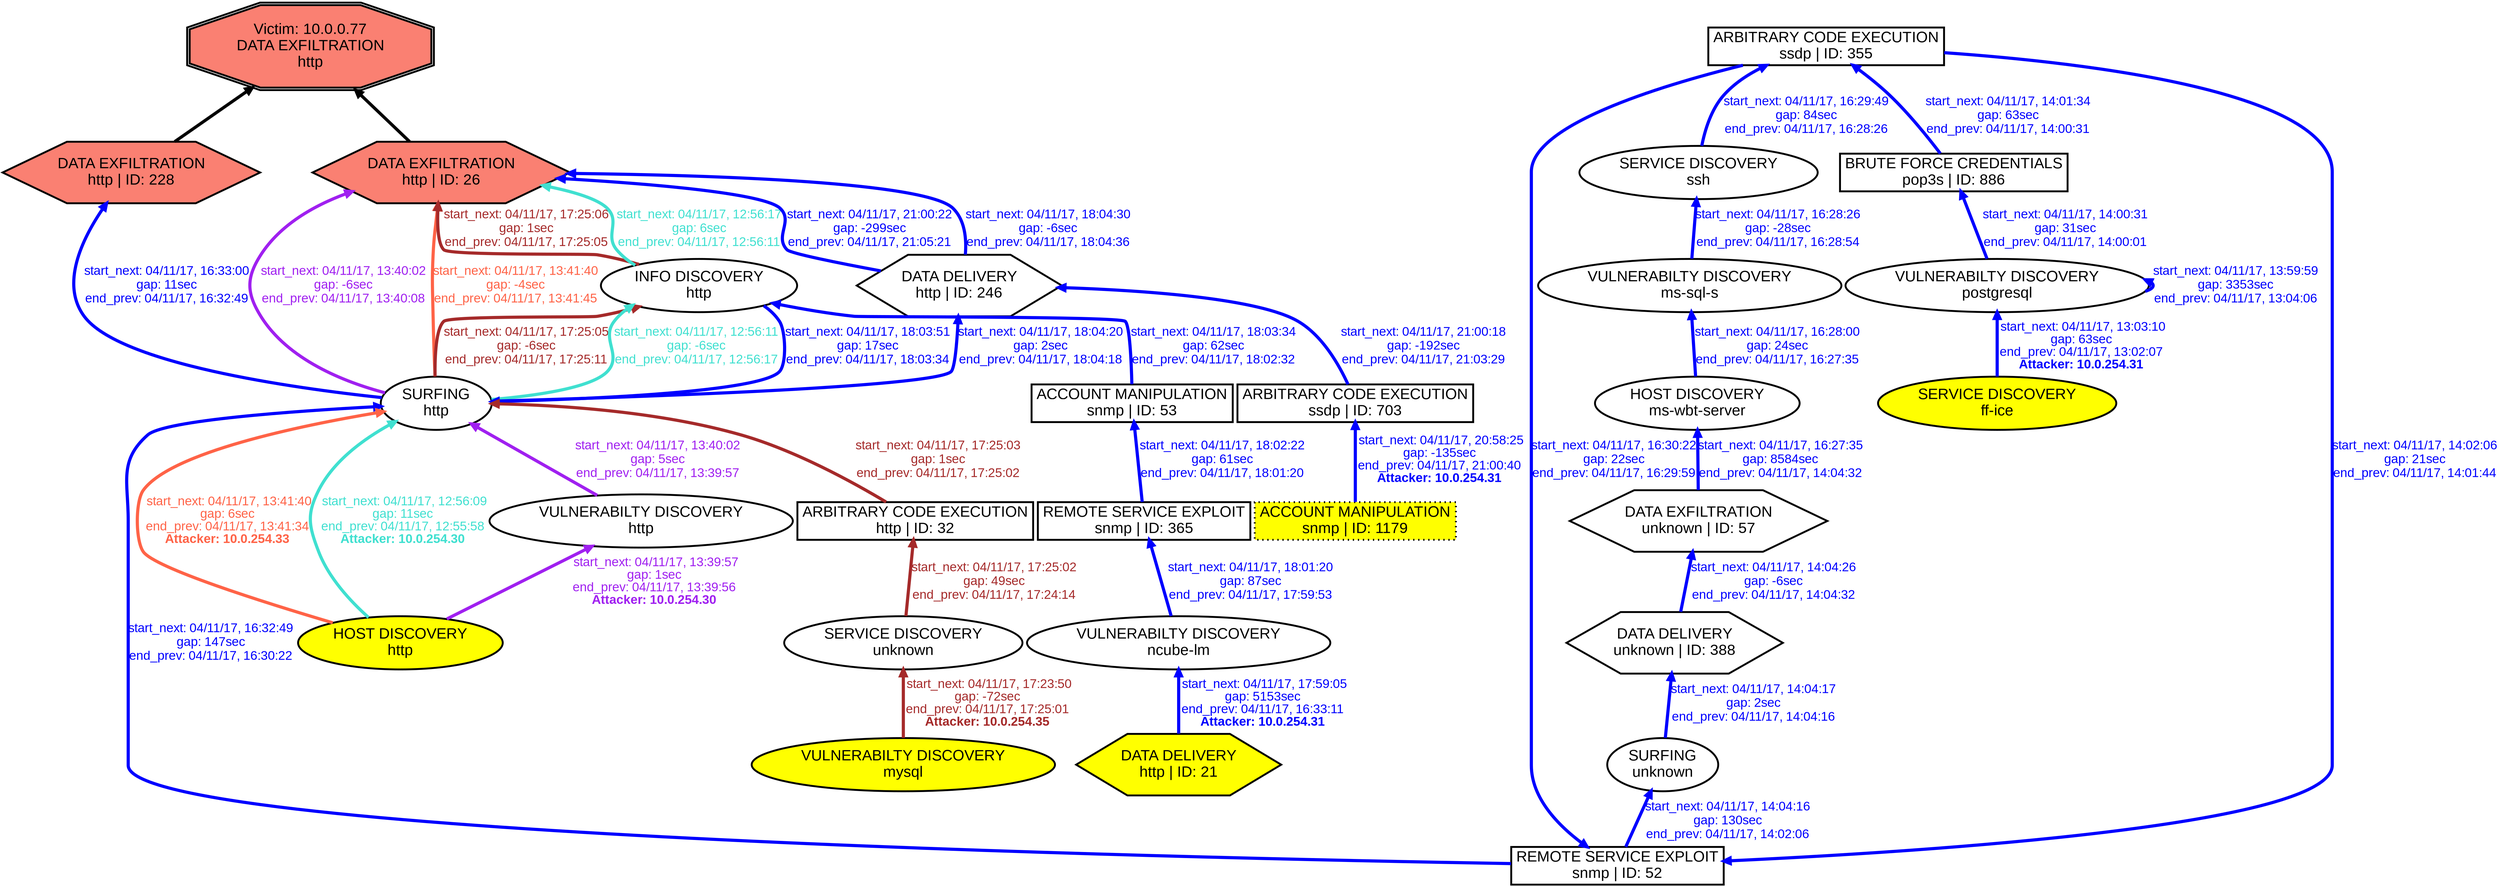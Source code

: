 digraph DATAEXFILTRATIONhttp {
rankdir="BT"; 
 graph [ nodesep="0.1", ranksep="0.02"] 
 node [ fontname=Arial, fontsize=24,penwidth=3]; 
 edge [ fontname=Arial, fontsize=20,penwidth=5 ];
"Victim: 10.0.0.77
DATA EXFILTRATION
http" [shape=doubleoctagon, style=filled, fillcolor=salmon];
{ rank = max; "Victim: 10.0.0.77
DATA EXFILTRATION
http"}
"DATA EXFILTRATION
http | ID: 228" -> "Victim: 10.0.0.77
DATA EXFILTRATION
http"
"DATA EXFILTRATION
http | ID: 228" [style=filled, fillcolor= salmon]
"DATA EXFILTRATION
http | ID: 26" -> "Victim: 10.0.0.77
DATA EXFILTRATION
http"
"DATA EXFILTRATION
http | ID: 26" [style=filled, fillcolor= salmon]
{ rank=same; "DATA EXFILTRATION
http | ID: 228" "DATA EXFILTRATION
http | ID: 26"}
"SERVICE DISCOVERY
ff-ice" [style=filled, fillcolor= yellow]
"SERVICE DISCOVERY
ff-ice" -> "VULNERABILTY DISCOVERY
postgresql" [ color=blue] [label=<<font color="blue"> start_next: 04/11/17, 13:03:10<br/>gap: 63sec<br/>end_prev: 04/11/17, 13:02:07</font><br/><font color="blue"><b>Attacker: 10.0.254.31</b></font>>]
"VULNERABILTY DISCOVERY
postgresql" -> "VULNERABILTY DISCOVERY
postgresql" [ label="start_next: 04/11/17, 13:59:59
gap: 3353sec
end_prev: 04/11/17, 13:04:06"][ fontcolor="blue" color=blue]
"VULNERABILTY DISCOVERY
postgresql" -> "BRUTE FORCE CREDENTIALS
pop3s | ID: 886" [ label="start_next: 04/11/17, 14:00:31
gap: 31sec
end_prev: 04/11/17, 14:00:01"][ fontcolor="blue" color=blue]
"BRUTE FORCE CREDENTIALS
pop3s | ID: 886" -> "ARBITRARY CODE EXECUTION
ssdp | ID: 355" [ label="start_next: 04/11/17, 14:01:34
gap: 63sec
end_prev: 04/11/17, 14:00:31"][ fontcolor="blue" color=blue]
"ARBITRARY CODE EXECUTION
ssdp | ID: 355" -> "REMOTE SERVICE EXPLOIT
snmp | ID: 52" [ label="start_next: 04/11/17, 14:02:06
gap: 21sec
end_prev: 04/11/17, 14:01:44"][ fontcolor="blue" color=blue]
"REMOTE SERVICE EXPLOIT
snmp | ID: 52" -> "SURFING
unknown" [ label="start_next: 04/11/17, 14:04:16
gap: 130sec
end_prev: 04/11/17, 14:02:06"][ fontcolor="blue" color=blue]
"SURFING
unknown" -> "DATA DELIVERY
unknown | ID: 388" [ label="start_next: 04/11/17, 14:04:17
gap: 2sec
end_prev: 04/11/17, 14:04:16"][ fontcolor="blue" color=blue]
"DATA DELIVERY
unknown | ID: 388" -> "DATA EXFILTRATION
unknown | ID: 57" [ label="start_next: 04/11/17, 14:04:26
gap: -6sec
end_prev: 04/11/17, 14:04:32"][ fontcolor="blue" color=blue]
"DATA EXFILTRATION
unknown | ID: 57" -> "HOST DISCOVERY
ms-wbt-server" [ label="start_next: 04/11/17, 16:27:35
gap: 8584sec
end_prev: 04/11/17, 14:04:32"][ fontcolor="blue" color=blue]
"HOST DISCOVERY
ms-wbt-server" -> "VULNERABILTY DISCOVERY
ms-sql-s" [ label="start_next: 04/11/17, 16:28:00
gap: 24sec
end_prev: 04/11/17, 16:27:35"][ fontcolor="blue" color=blue]
"VULNERABILTY DISCOVERY
ms-sql-s" -> "SERVICE DISCOVERY
ssh" [ label="start_next: 04/11/17, 16:28:26
gap: -28sec
end_prev: 04/11/17, 16:28:54"][ fontcolor="blue" color=blue]
"SERVICE DISCOVERY
ssh" -> "ARBITRARY CODE EXECUTION
ssdp | ID: 355" [ label="start_next: 04/11/17, 16:29:49
gap: 84sec
end_prev: 04/11/17, 16:28:26"][ fontcolor="blue" color=blue]
"ARBITRARY CODE EXECUTION
ssdp | ID: 355" -> "REMOTE SERVICE EXPLOIT
snmp | ID: 52" [ label="start_next: 04/11/17, 16:30:22
gap: 22sec
end_prev: 04/11/17, 16:29:59"][ fontcolor="blue" color=blue]
"REMOTE SERVICE EXPLOIT
snmp | ID: 52" -> "SURFING
http" [ label="start_next: 04/11/17, 16:32:49
gap: 147sec
end_prev: 04/11/17, 16:30:22"][ fontcolor="blue" color=blue]
"SURFING
http" -> "DATA EXFILTRATION
http | ID: 228" [ label="start_next: 04/11/17, 16:33:00
gap: 11sec
end_prev: 04/11/17, 16:32:49"][ fontcolor="blue" color=blue]
"DATA DELIVERY
http | ID: 21" [style=filled, fillcolor= yellow]
"DATA DELIVERY
http | ID: 21" -> "VULNERABILTY DISCOVERY
ncube-lm" [ color=blue] [label=<<font color="blue"> start_next: 04/11/17, 17:59:05<br/>gap: 5153sec<br/>end_prev: 04/11/17, 16:33:11</font><br/><font color="blue"><b>Attacker: 10.0.254.31</b></font>>]
"VULNERABILTY DISCOVERY
ncube-lm" -> "REMOTE SERVICE EXPLOIT
snmp | ID: 365" [ label="start_next: 04/11/17, 18:01:20
gap: 87sec
end_prev: 04/11/17, 17:59:53"][ fontcolor="blue" color=blue]
"REMOTE SERVICE EXPLOIT
snmp | ID: 365" -> "ACCOUNT MANIPULATION
snmp | ID: 53" [ label="start_next: 04/11/17, 18:02:22
gap: 61sec
end_prev: 04/11/17, 18:01:20"][ fontcolor="blue" color=blue]
"ACCOUNT MANIPULATION
snmp | ID: 53" -> "INFO DISCOVERY
http" [ label="start_next: 04/11/17, 18:03:34
gap: 62sec
end_prev: 04/11/17, 18:02:32"][ fontcolor="blue" color=blue]
"INFO DISCOVERY
http" -> "SURFING
http" [ label="start_next: 04/11/17, 18:03:51
gap: 17sec
end_prev: 04/11/17, 18:03:34"][ fontcolor="blue" color=blue]
"SURFING
http" -> "DATA DELIVERY
http | ID: 246" [ label="start_next: 04/11/17, 18:04:20
gap: 2sec
end_prev: 04/11/17, 18:04:18"][ fontcolor="blue" color=blue]
"DATA DELIVERY
http | ID: 246" -> "DATA EXFILTRATION
http | ID: 26" [ label="start_next: 04/11/17, 18:04:30
gap: -6sec
end_prev: 04/11/17, 18:04:36"][ fontcolor="blue" color=blue]
"ACCOUNT MANIPULATION
snmp | ID: 1179" [style="dotted,filled", fillcolor= yellow]
"ACCOUNT MANIPULATION
snmp | ID: 1179" -> "ARBITRARY CODE EXECUTION
ssdp | ID: 703" [ color=blue] [label=<<font color="blue"> start_next: 04/11/17, 20:58:25<br/>gap: -135sec<br/>end_prev: 04/11/17, 21:00:40</font><br/><font color="blue"><b>Attacker: 10.0.254.31</b></font>>]
"ARBITRARY CODE EXECUTION
ssdp | ID: 703" -> "DATA DELIVERY
http | ID: 246" [ label="start_next: 04/11/17, 21:00:18
gap: -192sec
end_prev: 04/11/17, 21:03:29"][ fontcolor="blue" color=blue]
"DATA DELIVERY
http | ID: 246" -> "DATA EXFILTRATION
http | ID: 26" [ label="start_next: 04/11/17, 21:00:22
gap: -299sec
end_prev: 04/11/17, 21:05:21"][ fontcolor="blue" color=blue]
"HOST DISCOVERY
http" [style=filled, fillcolor= yellow]
"HOST DISCOVERY
http" -> "VULNERABILTY DISCOVERY
http" [ color=purple] [label=<<font color="purple"> start_next: 04/11/17, 13:39:57<br/>gap: 1sec<br/>end_prev: 04/11/17, 13:39:56</font><br/><font color="purple"><b>Attacker: 10.0.254.30</b></font>>]
"VULNERABILTY DISCOVERY
http" -> "SURFING
http" [ label="start_next: 04/11/17, 13:40:02
gap: 5sec
end_prev: 04/11/17, 13:39:57"][ fontcolor="purple" color=purple]
"SURFING
http" -> "DATA EXFILTRATION
http | ID: 26" [ label="start_next: 04/11/17, 13:40:02
gap: -6sec
end_prev: 04/11/17, 13:40:08"][ fontcolor="purple" color=purple]
"VULNERABILTY DISCOVERY
mysql" [style=filled, fillcolor= yellow]
"VULNERABILTY DISCOVERY
mysql" -> "SERVICE DISCOVERY
unknown" [ color=brown] [label=<<font color="brown"> start_next: 04/11/17, 17:23:50<br/>gap: -72sec<br/>end_prev: 04/11/17, 17:25:01</font><br/><font color="brown"><b>Attacker: 10.0.254.35</b></font>>]
"SERVICE DISCOVERY
unknown" -> "ARBITRARY CODE EXECUTION
http | ID: 32" [ label="start_next: 04/11/17, 17:25:02
gap: 49sec
end_prev: 04/11/17, 17:24:14"][ fontcolor="brown" color=brown]
"ARBITRARY CODE EXECUTION
http | ID: 32" -> "SURFING
http" [ label="start_next: 04/11/17, 17:25:03
gap: 1sec
end_prev: 04/11/17, 17:25:02"][ fontcolor="brown" color=brown]
"SURFING
http" -> "INFO DISCOVERY
http" [ label="start_next: 04/11/17, 17:25:05
gap: -6sec
end_prev: 04/11/17, 17:25:11"][ fontcolor="brown" color=brown]
"INFO DISCOVERY
http" -> "DATA EXFILTRATION
http | ID: 26" [ label="start_next: 04/11/17, 17:25:06
gap: 1sec
end_prev: 04/11/17, 17:25:05"][ fontcolor="brown" color=brown]
"HOST DISCOVERY
http" [style=filled, fillcolor= yellow]
"HOST DISCOVERY
http" -> "SURFING
http" [ color=tomato] [label=<<font color="tomato"> start_next: 04/11/17, 13:41:40<br/>gap: 6sec<br/>end_prev: 04/11/17, 13:41:34</font><br/><font color="tomato"><b>Attacker: 10.0.254.33</b></font>>]
"SURFING
http" -> "DATA EXFILTRATION
http | ID: 26" [ label="start_next: 04/11/17, 13:41:40
gap: -4sec
end_prev: 04/11/17, 13:41:45"][ fontcolor="tomato" color=tomato]
"HOST DISCOVERY
http" [style=filled, fillcolor= yellow]
"HOST DISCOVERY
http" -> "SURFING
http" [ color=turquoise] [label=<<font color="turquoise"> start_next: 04/11/17, 12:56:09<br/>gap: 11sec<br/>end_prev: 04/11/17, 12:55:58</font><br/><font color="turquoise"><b>Attacker: 10.0.254.30</b></font>>]
"SURFING
http" -> "INFO DISCOVERY
http" [ label="start_next: 04/11/17, 12:56:11
gap: -6sec
end_prev: 04/11/17, 12:56:17"][ fontcolor="turquoise" color=turquoise]
"INFO DISCOVERY
http" -> "DATA EXFILTRATION
http | ID: 26" [ label="start_next: 04/11/17, 12:56:17
gap: 6sec
end_prev: 04/11/17, 12:56:11"][ fontcolor="turquoise" color=turquoise]
"SERVICE DISCOVERY
ff-ice" [shape=oval]
"SERVICE DISCOVERY
ff-ice" [tooltip="ET SCAN Potential VNC Scan 5900-5920"]
"VULNERABILTY DISCOVERY
postgresql" [shape=oval]
"VULNERABILTY DISCOVERY
postgresql" [tooltip="ET POLICY Suspicious inbound to mSQL port 4333
ET POLICY Suspicious inbound to Oracle SQL port 1521
ET POLICY Suspicious inbound to PostgreSQL port 5432"]
"BRUTE FORCE CREDENTIALS
pop3s | ID: 886" [shape=box]
"BRUTE FORCE CREDENTIALS
pop3s | ID: 886" [tooltip="ET SCAN Rapid POP3S Connections - Possible Brute Force Attack"]
"ARBITRARY CODE EXECUTION
ssdp | ID: 355" [shape=box]
"ARBITRARY CODE EXECUTION
ssdp | ID: 355" [tooltip="GPL MISC UPnP malformed advertisement"]
"REMOTE SERVICE EXPLOIT
snmp | ID: 52" [shape=box]
"REMOTE SERVICE EXPLOIT
snmp | ID: 52" [tooltip="ET SNMP Samsung Printer SNMP Hardcode RW Community String"]
"SURFING
unknown" [shape=oval]
"SURFING
unknown" [tooltip="ET WEB_SERVER WEB-PHP phpinfo access"]
"DATA DELIVERY
unknown | ID: 388" [shape=hexagon]
"DATA DELIVERY
unknown | ID: 388" [tooltip="ET WEB_SERVER PHP Possible php Remote File Inclusion Attempt
ET WEB_SERVER PHP tags in HTTP POST
GPL WEB_SERVER perl post attempt"]
"DATA EXFILTRATION
unknown | ID: 57" [shape=hexagon]
"DATA EXFILTRATION
unknown | ID: 57" [tooltip="ET WEB_SPECIFIC_APPS PHP-CGI query string parameter vulnerability"]
"HOST DISCOVERY
ms-wbt-server" [shape=oval]
"HOST DISCOVERY
ms-wbt-server" [tooltip="ET SCAN Behavioral Unusually fast Terminal Server Traffic Potential Scan or Infection (Inbound)"]
"VULNERABILTY DISCOVERY
ms-sql-s" [shape=oval]
"VULNERABILTY DISCOVERY
ms-sql-s" [tooltip="ET POLICY Suspicious inbound to MSSQL port 1433
ET POLICY Suspicious inbound to mSQL port 4333"]
"SERVICE DISCOVERY
ssh" [shape=oval]
"SERVICE DISCOVERY
ssh" [tooltip="ET SCAN Potential SSH Scan"]
"SURFING
http" [shape=oval]
"SURFING
http" [tooltip="ET WEB_SERVER WEB-PHP phpinfo access"]
"DATA EXFILTRATION
http | ID: 228" [shape=hexagon]
"DATA EXFILTRATION
http | ID: 228" [tooltip="ET WEB_SPECIFIC_APPS PHP-CGI query string parameter vulnerability
ET WEB_SERVER Tilde in URI - potential .php~ source disclosure vulnerability"]
"DATA DELIVERY
http | ID: 21" [shape=hexagon]
"DATA DELIVERY
http | ID: 21" [tooltip="ET WEB_SERVER PHP tags in HTTP POST"]
"VULNERABILTY DISCOVERY
ncube-lm" [shape=oval]
"VULNERABILTY DISCOVERY
ncube-lm" [tooltip="ET POLICY Suspicious inbound to MSSQL port 1433
ET POLICY Suspicious inbound to Oracle SQL port 1521
ET POLICY Suspicious inbound to mSQL port 4333"]
"REMOTE SERVICE EXPLOIT
snmp | ID: 365" [shape=box]
"REMOTE SERVICE EXPLOIT
snmp | ID: 365" [tooltip="ET SNMP Samsung Printer SNMP Hardcode RW Community String"]
"ACCOUNT MANIPULATION
snmp | ID: 53" [shape=box]
"ACCOUNT MANIPULATION
snmp | ID: 53" [tooltip="GPL SNMP public access udp"]
"INFO DISCOVERY
http" [shape=oval]
"INFO DISCOVERY
http" [tooltip="GPL WEB_SERVER globals.pl access
GPL WEB_SERVER mod_gzip_status access"]
"DATA DELIVERY
http | ID: 246" [shape=hexagon]
"DATA DELIVERY
http | ID: 246" [tooltip="ET WEB_SERVER PHP Possible php Remote File Inclusion Attempt
ET WEB_SERVER PHP tags in HTTP POST
GPL WEB_SERVER perl post attempt"]
"DATA EXFILTRATION
http | ID: 26" [shape=hexagon]
"DATA EXFILTRATION
http | ID: 26" [tooltip="ET WEB_SPECIFIC_APPS PHP-CGI query string parameter vulnerability"]
"ACCOUNT MANIPULATION
snmp | ID: 1179" [shape=box]
"ACCOUNT MANIPULATION
snmp | ID: 1179" [tooltip="GPL SNMP public access udp"]
"ARBITRARY CODE EXECUTION
ssdp | ID: 703" [shape=box]
"ARBITRARY CODE EXECUTION
ssdp | ID: 703" [tooltip="GPL MISC UPnP malformed advertisement"]
"HOST DISCOVERY
http" [shape=oval]
"HOST DISCOVERY
http" [tooltip="ET SCAN Possible Nmap User-Agent Observed
ET SCAN Nmap Scripting Engine User-Agent Detected (Nmap Scripting Engine)"]
"VULNERABILTY DISCOVERY
http" [shape=oval]
"VULNERABILTY DISCOVERY
http" [tooltip="ET SCAN Nikto Web App Scan in Progress"]
"VULNERABILTY DISCOVERY
mysql" [shape=oval]
"VULNERABILTY DISCOVERY
mysql" [tooltip="ET POLICY Suspicious inbound to mySQL port 3306
ET POLICY Suspicious inbound to MSSQL port 1433
ET POLICY Suspicious inbound to Oracle SQL port 1521
ET POLICY Suspicious inbound to PostgreSQL port 5432
ET SCAN Nikto Web App Scan in Progress"]
"SERVICE DISCOVERY
unknown" [shape=oval]
"SERVICE DISCOVERY
unknown" [tooltip="ET SCAN Potential SSH Scan
ET SCAN Potential VNC Scan 5800-5820
ET SCAN NMAP OS Detection Probe
ET SCAN Potential VNC Scan 5900-5920"]
"ARBITRARY CODE EXECUTION
http | ID: 32" [shape=box]
"ARBITRARY CODE EXECUTION
http | ID: 32" [tooltip="ET CURRENT_EVENTS QNAP Shellshock CVE-2014-6271"]
}
